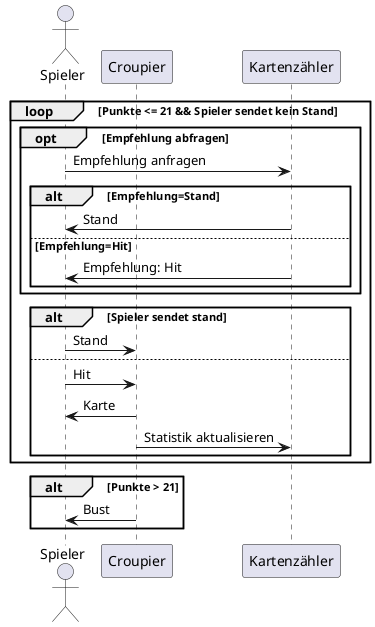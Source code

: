 @startuml Hit_And_Stand
actor Spieler
participant Croupier
participant Kartenzähler

loop Punkte <= 21 && Spieler sendet kein Stand
    opt Empfehlung abfragen
    Spieler -> Kartenzähler : Empfehlung anfragen
        alt Empfehlung=Stand
            Kartenzähler -> Spieler: Stand
        else Empfehlung=Hit
            Kartenzähler -> Spieler : Empfehlung: Hit
        end
    end
    alt Spieler sendet stand
    Spieler -> Croupier: Stand
    else
        Spieler -> Croupier : Hit
        Croupier -> Spieler : Karte
        Croupier -> Kartenzähler: Statistik aktualisieren
    end
end
alt Punkte > 21
    Croupier -> Spieler: Bust
end
@enduml